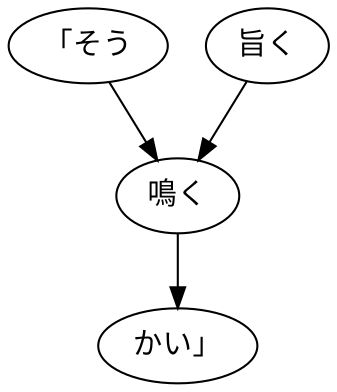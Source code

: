 digraph graph7442 {
	node0 [label="「そう"];
	node1 [label="旨く"];
	node2 [label="鳴く"];
	node3 [label="かい」"];
	node0 -> node2;
	node1 -> node2;
	node2 -> node3;
}
